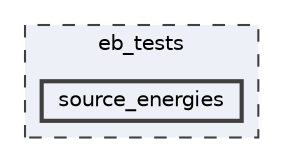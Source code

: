 digraph "/Users/marc/Developer/EGSnrc/HEN_HOUSE/user_codes/egs_brachy/egs_brachy/eb_tests/source_energies"
{
 // LATEX_PDF_SIZE
  bgcolor="transparent";
  edge [fontname=Helvetica,fontsize=10,labelfontname=Helvetica,labelfontsize=10];
  node [fontname=Helvetica,fontsize=10,shape=box,height=0.2,width=0.4];
  compound=true
  subgraph clusterdir_c28d9f9e47a4b1e1799ddc7c63b84293 {
    graph [ bgcolor="#edf0f7", pencolor="grey25", label="eb_tests", fontname=Helvetica,fontsize=10 style="filled,dashed", URL="dir_c28d9f9e47a4b1e1799ddc7c63b84293.html",tooltip=""]
  dir_fa5186401068ba09c13915618e1d5607 [label="source_energies", fillcolor="#edf0f7", color="grey25", style="filled,bold", URL="dir_fa5186401068ba09c13915618e1d5607.html",tooltip=""];
  }
}
